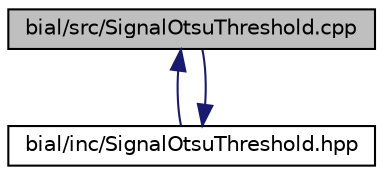 digraph "bial/src/SignalOtsuThreshold.cpp"
{
  edge [fontname="Helvetica",fontsize="10",labelfontname="Helvetica",labelfontsize="10"];
  node [fontname="Helvetica",fontsize="10",shape=record];
  Node1 [label="bial/src/SignalOtsuThreshold.cpp",height=0.2,width=0.4,color="black", fillcolor="grey75", style="filled", fontcolor="black"];
  Node1 -> Node2 [dir="back",color="midnightblue",fontsize="10",style="solid",fontname="Helvetica"];
  Node2 [label="bial/inc/SignalOtsuThreshold.hpp",height=0.2,width=0.4,color="black", fillcolor="white", style="filled",URL="$_signal_otsu_threshold_8hpp.html"];
  Node2 -> Node1 [dir="back",color="midnightblue",fontsize="10",style="solid",fontname="Helvetica"];
}
